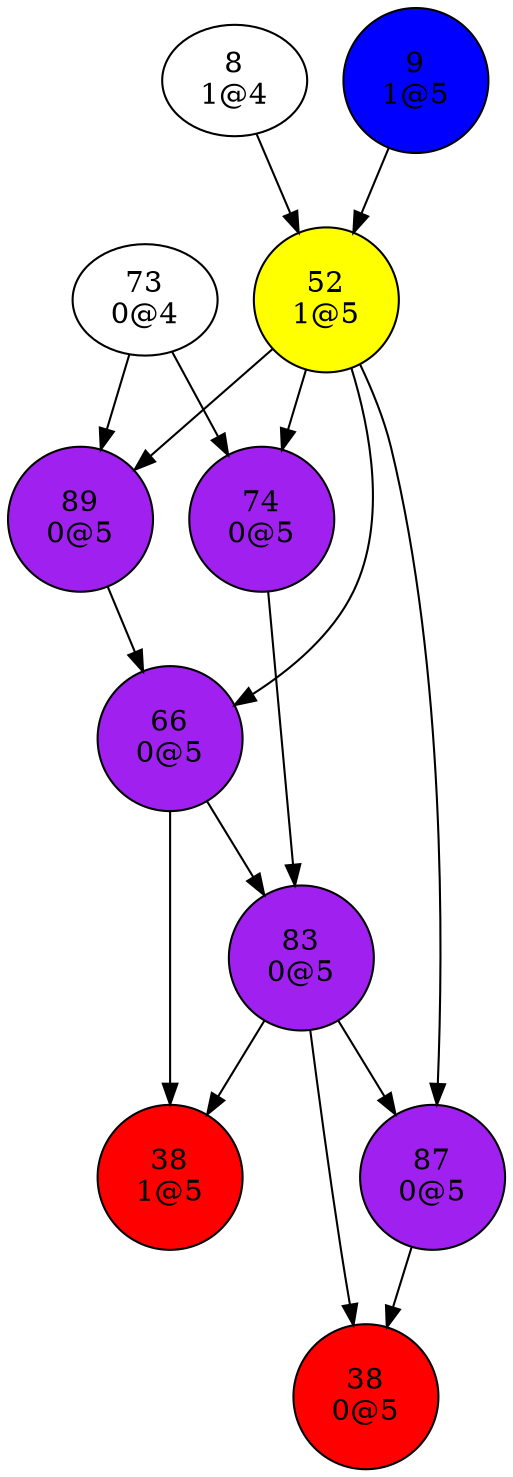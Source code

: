 digraph {
"8
1@4"->"52
1@5";
"9
1@5"->"52
1@5";
"38
0@5";
"38
1@5";
"52
1@5"->"66
0@5";
"52
1@5"->"74
0@5";
"52
1@5"->"87
0@5";
"52
1@5"->"89
0@5";
"66
0@5"->"38
1@5";
"66
0@5"->"83
0@5";
"73
0@4"->"74
0@5";
"73
0@4"->"89
0@5";
"74
0@5"->"83
0@5";
"83
0@5"->"38
0@5";
"83
0@5"->"38
1@5";
"83
0@5"->"87
0@5";
"87
0@5"->"38
0@5";
"89
0@5"->"66
0@5";
"9
1@5"[shape=circle, style=filled, fillcolor=blue];
"38
0@5"[shape=circle, style=filled, fillcolor=red];
"38
1@5"[shape=circle, style=filled, fillcolor=red];
"52
1@5"[shape=circle, style=filled, fillcolor=yellow];
"66
0@5"[shape=circle, style=filled, fillcolor=purple];
"74
0@5"[shape=circle, style=filled, fillcolor=purple];
"83
0@5"[shape=circle, style=filled, fillcolor=purple];
"87
0@5"[shape=circle, style=filled, fillcolor=purple];
"89
0@5"[shape=circle, style=filled, fillcolor=purple];
}